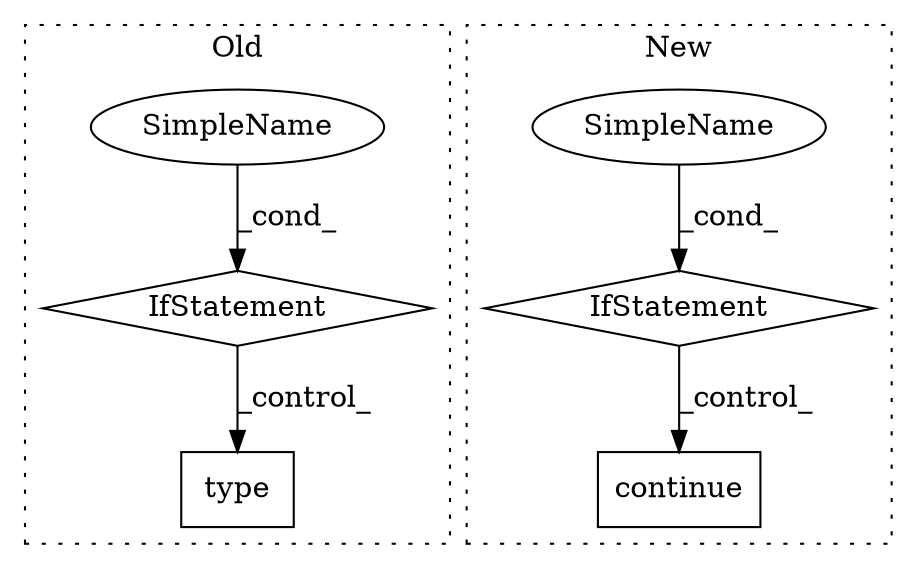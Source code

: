 digraph G {
subgraph cluster0 {
1 [label="type" a="32" s="3979,3988" l="5,1" shape="box"];
5 [label="IfStatement" a="25" s="3900,3926" l="4,2" shape="diamond"];
6 [label="SimpleName" a="42" s="" l="" shape="ellipse"];
label = "Old";
style="dotted";
}
subgraph cluster1 {
2 [label="continue" a="18" s="4118" l="9" shape="box"];
3 [label="IfStatement" a="25" s="3876,3905" l="4,2" shape="diamond"];
4 [label="SimpleName" a="42" s="" l="" shape="ellipse"];
label = "New";
style="dotted";
}
3 -> 2 [label="_control_"];
4 -> 3 [label="_cond_"];
5 -> 1 [label="_control_"];
6 -> 5 [label="_cond_"];
}